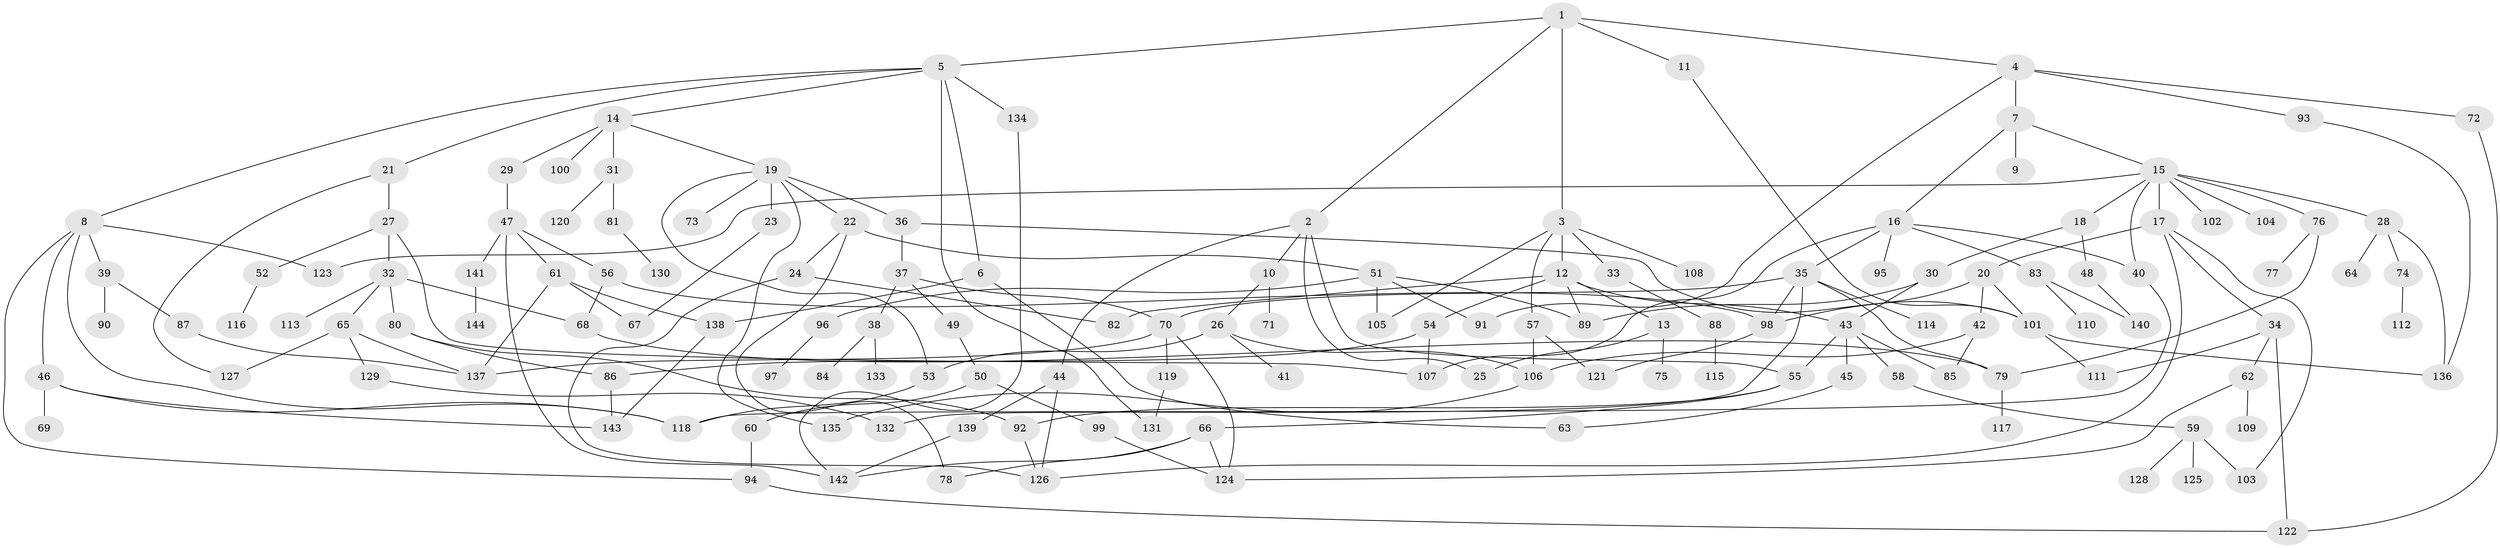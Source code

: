 // coarse degree distribution, {10: 0.010309278350515464, 7: 0.05154639175257732, 6: 0.061855670103092786, 5: 0.08247422680412371, 4: 0.14432989690721648, 8: 0.020618556701030927, 1: 0.25773195876288657, 2: 0.20618556701030927, 3: 0.15463917525773196, 9: 0.010309278350515464}
// Generated by graph-tools (version 1.1) at 2025/41/03/06/25 10:41:27]
// undirected, 144 vertices, 203 edges
graph export_dot {
graph [start="1"]
  node [color=gray90,style=filled];
  1;
  2;
  3;
  4;
  5;
  6;
  7;
  8;
  9;
  10;
  11;
  12;
  13;
  14;
  15;
  16;
  17;
  18;
  19;
  20;
  21;
  22;
  23;
  24;
  25;
  26;
  27;
  28;
  29;
  30;
  31;
  32;
  33;
  34;
  35;
  36;
  37;
  38;
  39;
  40;
  41;
  42;
  43;
  44;
  45;
  46;
  47;
  48;
  49;
  50;
  51;
  52;
  53;
  54;
  55;
  56;
  57;
  58;
  59;
  60;
  61;
  62;
  63;
  64;
  65;
  66;
  67;
  68;
  69;
  70;
  71;
  72;
  73;
  74;
  75;
  76;
  77;
  78;
  79;
  80;
  81;
  82;
  83;
  84;
  85;
  86;
  87;
  88;
  89;
  90;
  91;
  92;
  93;
  94;
  95;
  96;
  97;
  98;
  99;
  100;
  101;
  102;
  103;
  104;
  105;
  106;
  107;
  108;
  109;
  110;
  111;
  112;
  113;
  114;
  115;
  116;
  117;
  118;
  119;
  120;
  121;
  122;
  123;
  124;
  125;
  126;
  127;
  128;
  129;
  130;
  131;
  132;
  133;
  134;
  135;
  136;
  137;
  138;
  139;
  140;
  141;
  142;
  143;
  144;
  1 -- 2;
  1 -- 3;
  1 -- 4;
  1 -- 5;
  1 -- 11;
  2 -- 10;
  2 -- 44;
  2 -- 55;
  2 -- 25;
  3 -- 12;
  3 -- 33;
  3 -- 57;
  3 -- 105;
  3 -- 108;
  4 -- 7;
  4 -- 72;
  4 -- 93;
  4 -- 91;
  5 -- 6;
  5 -- 8;
  5 -- 14;
  5 -- 21;
  5 -- 131;
  5 -- 134;
  6 -- 63;
  6 -- 138;
  7 -- 9;
  7 -- 15;
  7 -- 16;
  8 -- 39;
  8 -- 46;
  8 -- 123;
  8 -- 94;
  8 -- 118;
  10 -- 26;
  10 -- 71;
  11 -- 101;
  12 -- 13;
  12 -- 54;
  12 -- 82;
  12 -- 43;
  12 -- 89;
  13 -- 25;
  13 -- 75;
  14 -- 19;
  14 -- 29;
  14 -- 31;
  14 -- 100;
  15 -- 17;
  15 -- 18;
  15 -- 28;
  15 -- 76;
  15 -- 102;
  15 -- 104;
  15 -- 123;
  15 -- 40;
  16 -- 35;
  16 -- 40;
  16 -- 83;
  16 -- 95;
  16 -- 107;
  17 -- 20;
  17 -- 34;
  17 -- 103;
  17 -- 126;
  18 -- 30;
  18 -- 48;
  19 -- 22;
  19 -- 23;
  19 -- 36;
  19 -- 53;
  19 -- 73;
  19 -- 135;
  20 -- 42;
  20 -- 98;
  20 -- 101;
  21 -- 27;
  21 -- 127;
  22 -- 24;
  22 -- 51;
  22 -- 78;
  23 -- 67;
  24 -- 126;
  24 -- 82;
  26 -- 41;
  26 -- 53;
  26 -- 106;
  27 -- 32;
  27 -- 52;
  27 -- 107;
  28 -- 64;
  28 -- 74;
  28 -- 136;
  29 -- 47;
  30 -- 43;
  30 -- 89;
  31 -- 81;
  31 -- 120;
  32 -- 65;
  32 -- 68;
  32 -- 80;
  32 -- 113;
  33 -- 88;
  34 -- 62;
  34 -- 122;
  34 -- 111;
  35 -- 114;
  35 -- 98;
  35 -- 132;
  35 -- 70;
  35 -- 79;
  36 -- 37;
  36 -- 101;
  37 -- 38;
  37 -- 49;
  37 -- 70;
  38 -- 84;
  38 -- 133;
  39 -- 87;
  39 -- 90;
  40 -- 118;
  42 -- 85;
  42 -- 106;
  43 -- 45;
  43 -- 55;
  43 -- 58;
  43 -- 85;
  44 -- 139;
  44 -- 126;
  45 -- 63;
  46 -- 69;
  46 -- 118;
  46 -- 143;
  47 -- 56;
  47 -- 61;
  47 -- 141;
  47 -- 142;
  48 -- 140;
  49 -- 50;
  50 -- 60;
  50 -- 99;
  51 -- 89;
  51 -- 91;
  51 -- 96;
  51 -- 105;
  52 -- 116;
  53 -- 118;
  54 -- 107;
  54 -- 86;
  55 -- 66;
  55 -- 92;
  56 -- 98;
  56 -- 68;
  57 -- 121;
  57 -- 106;
  58 -- 59;
  59 -- 125;
  59 -- 128;
  59 -- 103;
  60 -- 94;
  61 -- 67;
  61 -- 137;
  61 -- 138;
  62 -- 109;
  62 -- 124;
  65 -- 129;
  65 -- 127;
  65 -- 137;
  66 -- 78;
  66 -- 124;
  66 -- 142;
  68 -- 79;
  70 -- 119;
  70 -- 137;
  70 -- 124;
  72 -- 122;
  74 -- 112;
  76 -- 77;
  76 -- 79;
  79 -- 117;
  80 -- 86;
  80 -- 92;
  81 -- 130;
  83 -- 110;
  83 -- 140;
  86 -- 143;
  87 -- 137;
  88 -- 115;
  92 -- 126;
  93 -- 136;
  94 -- 122;
  96 -- 97;
  98 -- 121;
  99 -- 124;
  101 -- 111;
  101 -- 136;
  106 -- 135;
  119 -- 131;
  129 -- 132;
  134 -- 142;
  138 -- 143;
  139 -- 142;
  141 -- 144;
}
